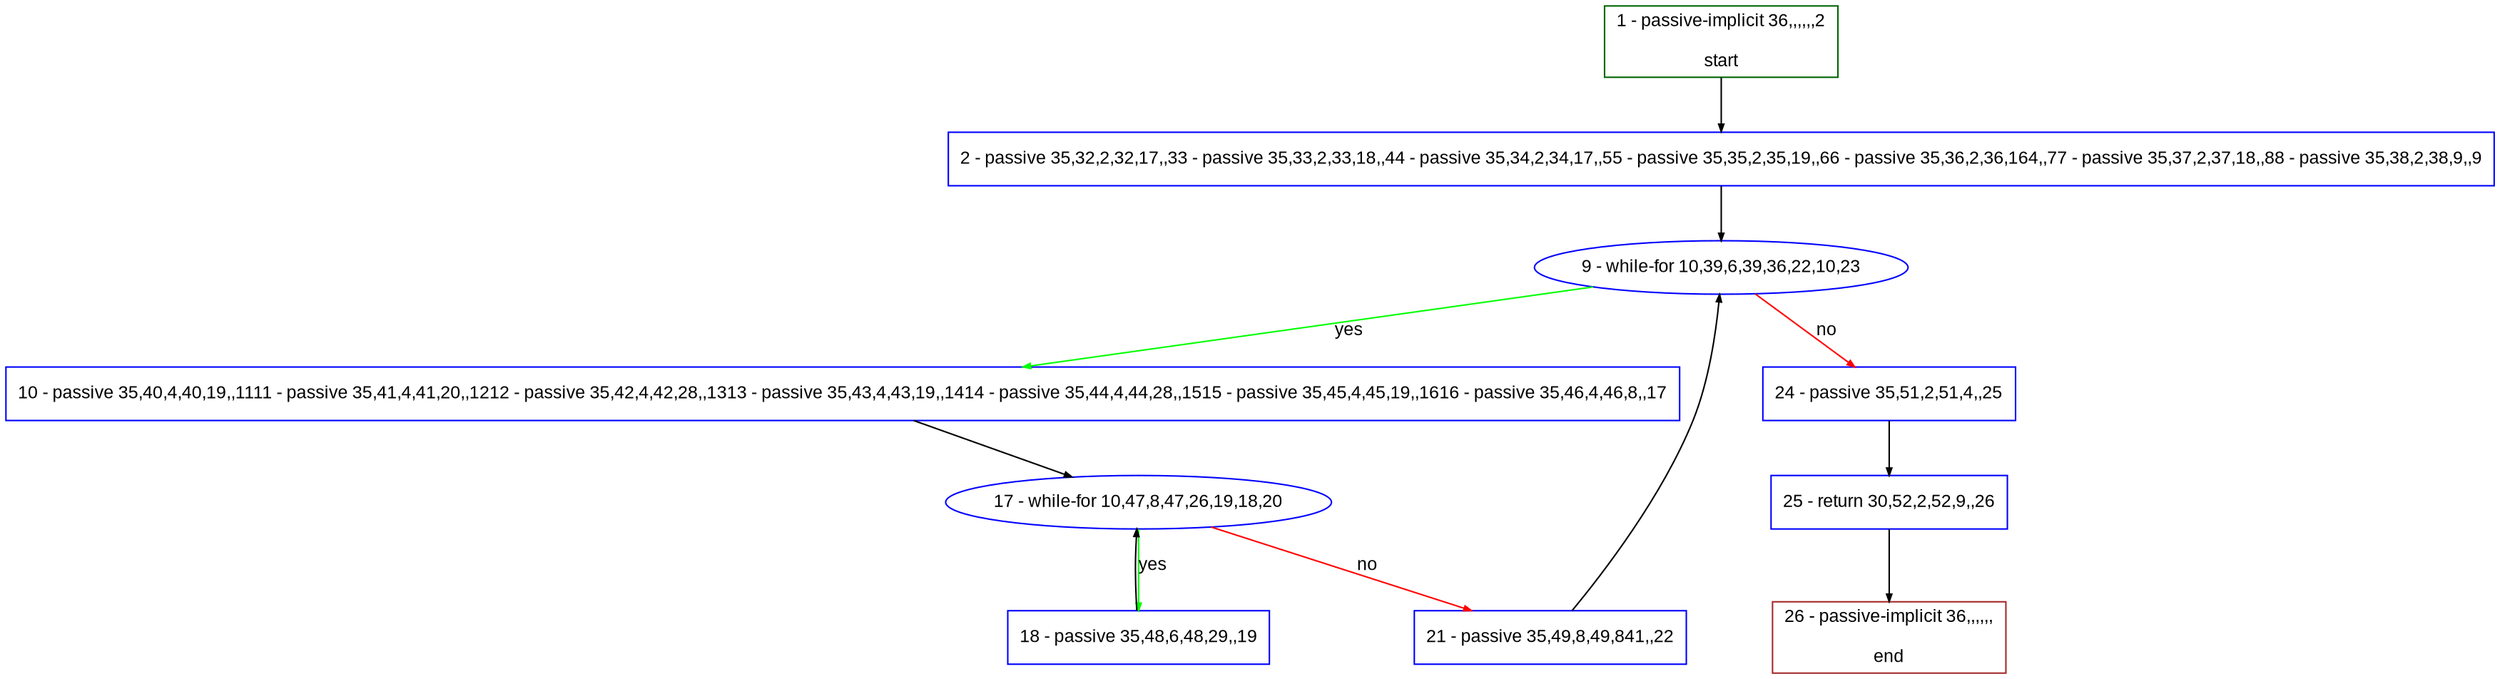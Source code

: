 digraph "" {
  graph [pack="true", label="", fontsize="12", packmode="clust", fontname="Arial", fillcolor="#FFFFCC", bgcolor="white", style="rounded,filled", compound="true"];
  node [node_initialized="no", label="", color="grey", fontsize="12", fillcolor="white", fontname="Arial", style="filled", shape="rectangle", compound="true", fixedsize="false"];
  edge [fontcolor="black", arrowhead="normal", arrowtail="none", arrowsize="0.5", ltail="", label="", color="black", fontsize="12", lhead="", fontname="Arial", dir="forward", compound="true"];
  __N1 [label="2 - passive 35,32,2,32,17,,33 - passive 35,33,2,33,18,,44 - passive 35,34,2,34,17,,55 - passive 35,35,2,35,19,,66 - passive 35,36,2,36,164,,77 - passive 35,37,2,37,18,,88 - passive 35,38,2,38,9,,9", color="#0000ff", fillcolor="#ffffff", style="filled", shape="box"];
  __N2 [label="1 - passive-implicit 36,,,,,,2\n\nstart", color="#006400", fillcolor="#ffffff", style="filled", shape="box"];
  __N3 [label="9 - while-for 10,39,6,39,36,22,10,23", color="#0000ff", fillcolor="#ffffff", style="filled", shape="oval"];
  __N4 [label="10 - passive 35,40,4,40,19,,1111 - passive 35,41,4,41,20,,1212 - passive 35,42,4,42,28,,1313 - passive 35,43,4,43,19,,1414 - passive 35,44,4,44,28,,1515 - passive 35,45,4,45,19,,1616 - passive 35,46,4,46,8,,17", color="#0000ff", fillcolor="#ffffff", style="filled", shape="box"];
  __N5 [label="24 - passive 35,51,2,51,4,,25", color="#0000ff", fillcolor="#ffffff", style="filled", shape="box"];
  __N6 [label="17 - while-for 10,47,8,47,26,19,18,20", color="#0000ff", fillcolor="#ffffff", style="filled", shape="oval"];
  __N7 [label="18 - passive 35,48,6,48,29,,19", color="#0000ff", fillcolor="#ffffff", style="filled", shape="box"];
  __N8 [label="21 - passive 35,49,8,49,841,,22", color="#0000ff", fillcolor="#ffffff", style="filled", shape="box"];
  __N9 [label="25 - return 30,52,2,52,9,,26", color="#0000ff", fillcolor="#ffffff", style="filled", shape="box"];
  __N10 [label="26 - passive-implicit 36,,,,,,\n\nend", color="#a52a2a", fillcolor="#ffffff", style="filled", shape="box"];
  __N2 -> __N1 [arrowhead="normal", arrowtail="none", color="#000000", label="", dir="forward"];
  __N1 -> __N3 [arrowhead="normal", arrowtail="none", color="#000000", label="", dir="forward"];
  __N3 -> __N4 [arrowhead="normal", arrowtail="none", color="#00ff00", label="yes", dir="forward"];
  __N3 -> __N5 [arrowhead="normal", arrowtail="none", color="#ff0000", label="no", dir="forward"];
  __N4 -> __N6 [arrowhead="normal", arrowtail="none", color="#000000", label="", dir="forward"];
  __N6 -> __N7 [arrowhead="normal", arrowtail="none", color="#00ff00", label="yes", dir="forward"];
  __N7 -> __N6 [arrowhead="normal", arrowtail="none", color="#000000", label="", dir="forward"];
  __N6 -> __N8 [arrowhead="normal", arrowtail="none", color="#ff0000", label="no", dir="forward"];
  __N8 -> __N3 [arrowhead="normal", arrowtail="none", color="#000000", label="", dir="forward"];
  __N5 -> __N9 [arrowhead="normal", arrowtail="none", color="#000000", label="", dir="forward"];
  __N9 -> __N10 [arrowhead="normal", arrowtail="none", color="#000000", label="", dir="forward"];
}
